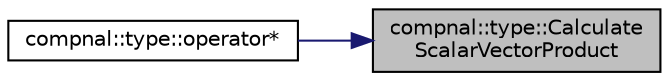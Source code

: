 digraph "compnal::type::CalculateScalarVectorProduct"
{
 // INTERACTIVE_SVG=YES
 // LATEX_PDF_SIZE
  edge [fontname="Helvetica",fontsize="10",labelfontname="Helvetica",labelfontsize="10"];
  node [fontname="Helvetica",fontsize="10",shape=record];
  rankdir="RL";
  Node1 [label="compnal::type::Calculate\lScalarVectorProduct",height=0.2,width=0.4,color="black", fillcolor="grey75", style="filled", fontcolor="black",tooltip="Calculate scalar BraketVector product ( )."];
  Node1 -> Node2 [dir="back",color="midnightblue",fontsize="10",style="solid",fontname="Helvetica"];
  Node2 [label="compnal::type::operator*",height=0.2,width=0.4,color="black", fillcolor="white", style="filled",URL="$d4/df8/namespacecompnal_1_1type.html#a58a6a5382e7957e41063c27505f58bc4",tooltip="Operator overloading: multiplication operator."];
}
